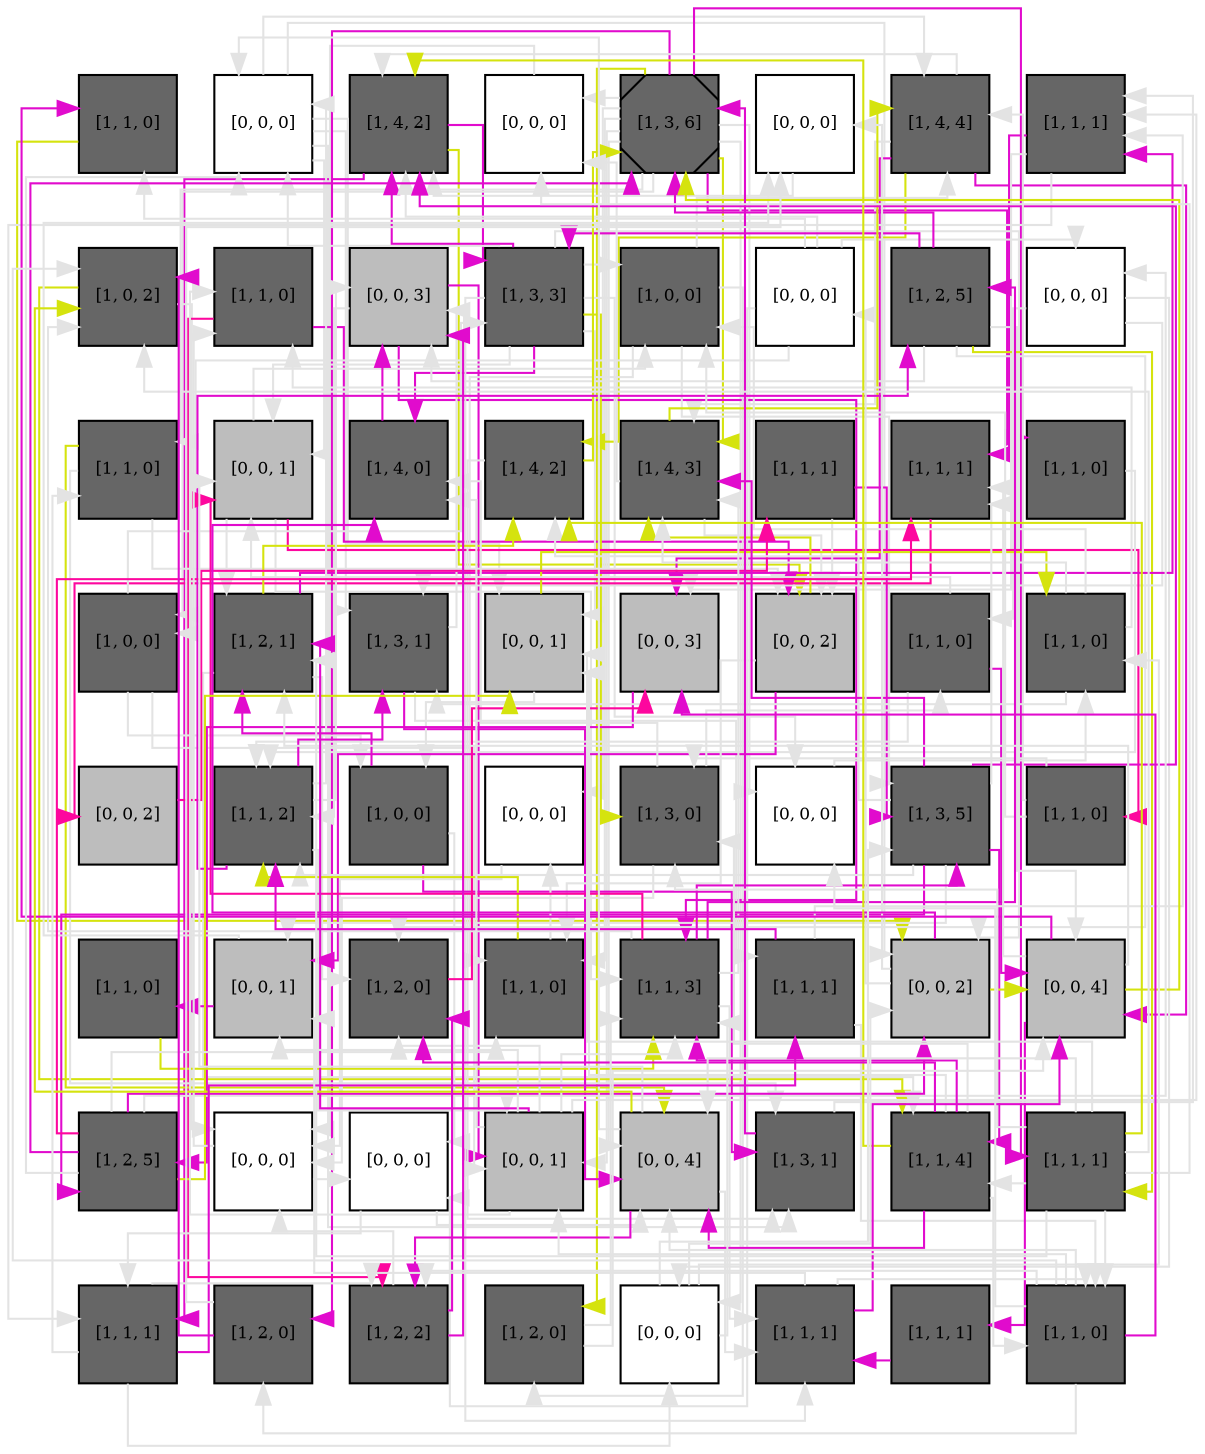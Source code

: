 digraph layout  {
rankdir=TB;
splines=ortho;
node [fixedsize=false, style=filled, width="0.6"];
edge [constraint=false];
0 [fillcolor="#666666", fontsize=8, label="[1, 1, 0]", shape=square, tooltip="name:  Cas3_dummy ,\nin_degree: 2,\nout_degree: 1"];
1 [fillcolor="#FFFFFF", fontsize=8, label="[0, 0, 0]", shape=square, tooltip="name: None,\nin_degree: 4,\nout_degree: 6"];
2 [fillcolor="#666666", fontsize=8, label="[1, 4, 2]", shape=square, tooltip="name:  Cas9 ,\nin_degree: 6,\nout_degree: 3"];
3 [fillcolor="#FFFFFF", fontsize=8, label="[0, 0, 0]", shape=square, tooltip="name: None,\nin_degree: 3,\nout_degree: 1"];
4 [fillcolor="#666666", fontsize=8, label="[1, 3, 6]", shape=Msquare, tooltip="name:  Cas8 ,\nin_degree: 5,\nout_degree: 14"];
5 [fillcolor="#FFFFFF", fontsize=8, label="[0, 0, 0]", shape=square, tooltip="name: None,\nin_degree: 3,\nout_degree: 1"];
6 [fillcolor="#666666", fontsize=8, label="[1, 4, 4]", shape=square, tooltip="name:  IAP ,\nin_degree: 4,\nout_degree: 5"];
7 [fillcolor="#666666", fontsize=8, label="[1, 1, 1]", shape=square, tooltip="name:  TRAF2 ,\nin_degree: 4,\nout_degree: 3"];
8 [fillcolor="#666666", fontsize=8, label="[1, 0, 2]", shape=square, tooltip="name:  GF ,\nin_degree: 5,\nout_degree: 2"];
9 [fillcolor="#666666", fontsize=8, label="[1, 1, 0]", shape=square, tooltip="name:  GFR ,\nin_degree: 3,\nout_degree: 2"];
10 [fillcolor="#bdbdbd", fontsize=8, label="[0, 0, 3]", shape=square, tooltip="name: None,\nin_degree: 5,\nout_degree: 3"];
11 [fillcolor="#666666", fontsize=8, label="[1, 3, 3]", shape=square, tooltip="name:  BclX ,\nin_degree: 3,\nout_degree: 10"];
12 [fillcolor="#666666", fontsize=8, label="[1, 0, 0]", shape=square, tooltip="name: GF,\nin_degree: 4,\nout_degree: 4"];
13 [fillcolor="#FFFFFF", fontsize=8, label="[0, 0, 0]", shape=square, tooltip="name: None,\nin_degree: 1,\nout_degree: 5"];
14 [fillcolor="#666666", fontsize=8, label="[1, 2, 5]", shape=square, tooltip="name:  BAD ,\nin_degree: 2,\nout_degree: 6"];
15 [fillcolor="#FFFFFF", fontsize=8, label="[0, 0, 0]", shape=square, tooltip="name: None,\nin_degree: 2,\nout_degree: 3"];
16 [fillcolor="#666666", fontsize=8, label="[1, 1, 0]", shape=square, tooltip="name:  Cas12 ,\nin_degree: 2,\nout_degree: 3"];
17 [fillcolor="#bdbdbd", fontsize=8, label="[0, 0, 1]", shape=square, tooltip="name: None,\nin_degree: 5,\nout_degree: 4"];
18 [fillcolor="#666666", fontsize=8, label="[1, 4, 0]", shape=square, tooltip="name:  BID ,\nin_degree: 4,\nout_degree: 1"];
19 [fillcolor="#666666", fontsize=8, label="[1, 4, 2]", shape=square, tooltip="name:  APC ,\nin_degree: 4,\nout_degree: 2"];
20 [fillcolor="#666666", fontsize=8, label="[1, 4, 3]", shape=square, tooltip="name:  Cas3 ,\nin_degree: 6,\nout_degree: 3"];
21 [fillcolor="#666666", fontsize=8, label="[1, 1, 1]", shape=square, tooltip="name:  NFkB ,\nin_degree: 1,\nout_degree: 2"];
22 [fillcolor="#666666", fontsize=8, label="[1, 1, 1]", shape=square, tooltip="name:  TNFR1 ,\nin_degree: 4,\nout_degree: 1"];
23 [fillcolor="#666666", fontsize=8, label="[1, 1, 0]", shape=square, tooltip="name:  TNFR2 ,\nin_degree: 1,\nout_degree: 1"];
24 [fillcolor="#666666", fontsize=8, label="[1, 0, 0]", shape=square, tooltip="name: TNF,\nin_degree: 2,\nout_degree: 3"];
25 [fillcolor="#666666", fontsize=8, label="[1, 2, 1]", shape=square, tooltip="name:  Mito ,\nin_degree: 5,\nout_degree: 4"];
26 [fillcolor="#666666", fontsize=8, label="[1, 3, 1]", shape=square, tooltip="name:  IKK ,\nin_degree: 4,\nout_degree: 3"];
27 [fillcolor="#bdbdbd", fontsize=8, label="[0, 0, 1]", shape=square, tooltip="name: None,\nin_degree: 5,\nout_degree: 2"];
28 [fillcolor="#bdbdbd", fontsize=8, label="[0, 0, 3]", shape=square, tooltip="name: None,\nin_degree: 4,\nout_degree: 1"];
29 [fillcolor="#bdbdbd", fontsize=8, label="[0, 0, 2]", shape=square, tooltip="name: None,\nin_degree: 5,\nout_degree: 3"];
30 [fillcolor="#666666", fontsize=8, label="[1, 1, 0]", shape=square, tooltip="name:  TRAF ,\nin_degree: 2,\nout_degree: 3"];
31 [fillcolor="#666666", fontsize=8, label="[1, 1, 0]", shape=square, tooltip="name:  A20 ,\nin_degree: 3,\nout_degree: 4"];
32 [fillcolor="#bdbdbd", fontsize=8, label="[0, 0, 2]", shape=square, tooltip="name: None,\nin_degree: 1,\nout_degree: 1"];
33 [fillcolor="#666666", fontsize=8, label="[1, 1, 2]", shape=square, tooltip="name:  AKT ,\nin_degree: 6,\nout_degree: 5"];
34 [fillcolor="#666666", fontsize=8, label="[1, 0, 0]", shape=square, tooltip="name:  TNF ,\nin_degree: 2,\nout_degree: 3"];
35 [fillcolor="#FFFFFF", fontsize=8, label="[0, 0, 0]", shape=square, tooltip="name: None,\nin_degree: 2,\nout_degree: 1"];
36 [fillcolor="#666666", fontsize=8, label="[1, 3, 0]", shape=square, tooltip="name:  PIP3 ,\nin_degree: 4,\nout_degree: 3"];
37 [fillcolor="#FFFFFF", fontsize=8, label="[0, 0, 0]", shape=square, tooltip="name: None,\nin_degree: 3,\nout_degree: 1"];
38 [fillcolor="#666666", fontsize=8, label="[1, 3, 5]", shape=square, tooltip="name:  p53 ,\nin_degree: 4,\nout_degree: 8"];
39 [fillcolor="#666666", fontsize=8, label="[1, 1, 0]", shape=square, tooltip="name:  PI3K ,\nin_degree: 1,\nout_degree: 3"];
40 [fillcolor="#666666", fontsize=8, label="[1, 1, 0]", shape=square, tooltip="name:  PIP2 ,\nin_degree: 1,\nout_degree: 1"];
41 [fillcolor="#bdbdbd", fontsize=8, label="[0, 0, 1]", shape=square, tooltip="name: None,\nin_degree: 4,\nout_degree: 2"];
42 [fillcolor="#666666", fontsize=8, label="[1, 2, 0]", shape=square, tooltip="name:  IkB ,\nin_degree: 5,\nout_degree: 1"];
43 [fillcolor="#666666", fontsize=8, label="[1, 1, 0]", shape=square, tooltip="name:  Apaf1 ,\nin_degree: 4,\nout_degree: 2"];
44 [fillcolor="#666666", fontsize=8, label="[1, 1, 3]", shape=square, tooltip="name:  JNK ,\nin_degree: 7,\nout_degree: 6"];
45 [fillcolor="#666666", fontsize=8, label="[1, 1, 1]", shape=square, tooltip="name:  RIP ,\nin_degree: 2,\nout_degree: 3"];
46 [fillcolor="#bdbdbd", fontsize=8, label="[0, 0, 2]", shape=square, tooltip="name: None,\nin_degree: 5,\nout_degree: 4"];
47 [fillcolor="#bdbdbd", fontsize=8, label="[0, 0, 4]", shape=square, tooltip="name: None,\nin_degree: 6,\nout_degree: 5"];
48 [fillcolor="#666666", fontsize=8, label="[1, 2, 5]", shape=square, tooltip="name:  Cas6 ,\nin_degree: 2,\nout_degree: 7"];
49 [fillcolor="#FFFFFF", fontsize=8, label="[0, 0, 0]", shape=square, tooltip="name: None,\nin_degree: 5,\nout_degree: 2"];
50 [fillcolor="#FFFFFF", fontsize=8, label="[0, 0, 0]", shape=square, tooltip="name: None,\nin_degree: 3,\nout_degree: 2"];
51 [fillcolor="#bdbdbd", fontsize=8, label="[0, 0, 1]", shape=square, tooltip="name: None,\nin_degree: 5,\nout_degree: 7"];
52 [fillcolor="#bdbdbd", fontsize=8, label="[0, 0, 4]", shape=square, tooltip="name: None,\nin_degree: 7,\nout_degree: 5"];
53 [fillcolor="#666666", fontsize=8, label="[1, 3, 1]", shape=square, tooltip="name:  Cas7 ,\nin_degree: 4,\nout_degree: 2"];
54 [fillcolor="#666666", fontsize=8, label="[1, 1, 4]", shape=square, tooltip="name:  TRADD ,\nin_degree: 4,\nout_degree: 7"];
55 [fillcolor="#666666", fontsize=8, label="[1, 1, 1]", shape=square, tooltip="name:  PTEN ,\nin_degree: 2,\nout_degree: 9"];
56 [fillcolor="#666666", fontsize=8, label="[1, 1, 1]", shape=square, tooltip="name:  NIK ,\nin_degree: 3,\nout_degree: 4"];
57 [fillcolor="#666666", fontsize=8, label="[1, 2, 0]", shape=square, tooltip="name:  JNKK ,\nin_degree: 2,\nout_degree: 2"];
58 [fillcolor="#666666", fontsize=8, label="[1, 2, 2]", shape=square, tooltip="name:  Mdm2 ,\nin_degree: 4,\nout_degree: 3"];
59 [fillcolor="#666666", fontsize=8, label="[1, 2, 0]", shape=square, tooltip="name:  DNADamageEvent ,\nin_degree: 2,\nout_degree: 2"];
60 [fillcolor="#FFFFFF", fontsize=8, label="[0, 0, 0]", shape=square, tooltip="name: None,\nin_degree: 3,\nout_degree: 4"];
61 [fillcolor="#666666", fontsize=8, label="[1, 1, 1]", shape=square, tooltip="name:  MEKK1 ,\nin_degree: 4,\nout_degree: 3"];
62 [fillcolor="#666666", fontsize=8, label="[1, 1, 1]", shape=square, tooltip="name:  cFLIP ,\nin_degree: 1,\nout_degree: 1"];
63 [fillcolor="#666666", fontsize=8, label="[1, 1, 0]", shape=square, tooltip="name:  FADD ,\nin_degree: 4,\nout_degree: 7"];
0 -> 46  [color="#D5E30E", style="penwidth(0.1)", tooltip="0( Cas3_dummy ) to 59( DNADamageEvent )", weight=1];
1 -> 27  [color=grey89, style="penwidth(0.1)", tooltip=" ", weight=1];
1 -> 17  [color=grey89, style="penwidth(0.1)", tooltip=" ", weight=1];
1 -> 53  [color=grey89, style="penwidth(0.1)", tooltip=" ", weight=1];
1 -> 6  [color=grey89, style="penwidth(0.1)", tooltip=" ", weight=1];
1 -> 26  [color=grey89, style="penwidth(0.1)", tooltip=" ", weight=1];
1 -> 46  [color=grey89, style="penwidth(0.1)", tooltip=" ", weight=1];
2 -> 29  [color="#D5E30E", style="penwidth(0.1)", tooltip="2( Cas9 ) to 19( APC )", weight=1];
2 -> 56  [color="#E10BCD", style="penwidth(0.1)", tooltip="54( TRADD ) to 45( RIP )", weight=1];
2 -> 11  [color="#E10BCD", style="penwidth(0.1)", tooltip="21( NFkB ) to 11( BclX )", weight=1];
3 -> 49  [color=grey89, style="penwidth(0.1)", tooltip=" ", weight=1];
4 -> 43  [color=grey89, style="penwidth(0.1)", tooltip=" ", weight=1];
4 -> 51  [color=grey89, style="penwidth(0.1)", tooltip=" ", weight=1];
4 -> 37  [color=grey89, style="penwidth(0.1)", tooltip=" ", weight=1];
4 -> 55  [color="#E10BCD", style="penwidth(0.1)", tooltip="38( p53 ) to 55( PTEN )", weight=1];
4 -> 57  [color="#E10BCD", style="penwidth(0.1)", tooltip="33( AKT ) to 57( JNKK )", weight=1];
4 -> 20  [color="#D5E30E", style="penwidth(0.1)", tooltip="25( Mito ) to 6( IAP )", weight=1];
4 -> 52  [color=grey89, style="penwidth(0.1)", tooltip=" ", weight=1];
4 -> 35  [color=grey89, style="penwidth(0.1)", tooltip=" ", weight=1];
4 -> 3  [color=grey89, style="penwidth(0.1)", tooltip=" ", weight=1];
4 -> 59  [color="#D5E30E", style="penwidth(0.1)", tooltip="20( Cas3 ) to 59( DNADamageEvent )", weight=1];
4 -> 16  [color=grey89, style="penwidth(0.1)", tooltip=" ", weight=1];
4 -> 60  [color=grey89, style="penwidth(0.1)", tooltip=" ", weight=1];
4 -> 24  [color=grey89, style="penwidth(0.1)", tooltip=" ", weight=1];
4 -> 23  [color="#E10BCD", style="penwidth(0.1)", tooltip="34( TNF ) to 23( TNFR2 )", weight=1];
5 -> 2  [color=grey89, style="penwidth(0.1)", tooltip=" ", weight=1];
6 -> 19  [color="#D5E30E", style="penwidth(0.1)", tooltip="20( Cas3 ) to 59( DNADamageEvent )", weight=1];
6 -> 28  [color="#E10BCD", style="penwidth(0.1)", tooltip="20( Cas3 ) to 48( Cas6 )", weight=1];
6 -> 2  [color=grey89, style="penwidth(0.1)", tooltip=" ", weight=1];
6 -> 20  [color=grey89, style="penwidth(0.1)", tooltip=" ", weight=1];
6 -> 47  [color="#E10BCD", style="penwidth(0.1)", tooltip="20( Cas3 ) to 0( Cas3_dummy )", weight=1];
7 -> 28  [color=grey89, style="penwidth(0.1)", tooltip=" ", weight=1];
7 -> 56  [color=grey89, style="penwidth(0.1)", tooltip=" ", weight=1];
7 -> 22  [color="#E10BCD", style="penwidth(0.1)", tooltip="34( TNF ) to 22( TNFR1 )", weight=1];
8 -> 49  [color=grey89, style="penwidth(0.1)", tooltip=" ", weight=1];
8 -> 54  [color="#D5E30E", style="penwidth(0.1)", tooltip="16( Cas12 ) to 2( Cas9 )", weight=1];
9 -> 29  [color="#E10BCD", style="penwidth(0.1)", tooltip="9( GFR ) to 40( PIP2 )", weight=1];
9 -> 58  [color="#FD079E", style="penwidth(0.1)", tooltip="9( GFR ) to 39( PI3K )", weight=1];
10 -> 51  [color="#E10BCD", style="penwidth(0.1)", tooltip="18( BID ) to 25( Mito )", weight=1];
10 -> 33  [color=grey89, style="penwidth(0.1)", tooltip=" ", weight=1];
10 -> 44  [color="#E10BCD", style="penwidth(0.1)", tooltip="58( Mdm2 ) to 38( p53 )", weight=1];
11 -> 36  [color="#D5E30E", style="penwidth(0.1)", tooltip="40( PIP2 ) to 36( PIP3 )", weight=1];
11 -> 2  [color="#E10BCD", style="penwidth(0.1)", tooltip="33( AKT ) to 2( Cas9 )", weight=1];
11 -> 17  [color=grey89, style="penwidth(0.1)", tooltip=" ", weight=1];
11 -> 1  [color=grey89, style="penwidth(0.1)", tooltip=" ", weight=1];
11 -> 27  [color=grey89, style="penwidth(0.1)", tooltip=" ", weight=1];
11 -> 61  [color=grey89, style="penwidth(0.1)", tooltip=" ", weight=1];
11 -> 46  [color=grey89, style="penwidth(0.1)", tooltip=" ", weight=1];
11 -> 12  [color=grey89, style="penwidth(0.1)", tooltip=" ", weight=1];
11 -> 18  [color="#E10BCD", style="penwidth(0.1)", tooltip="44( JNK ) to 18( BID )", weight=1];
11 -> 37  [color=grey89, style="penwidth(0.1)", tooltip=" ", weight=1];
12 -> 38  [color=grey89, style="penwidth(0.1)", tooltip=" ", weight=1];
12 -> 59  [color=grey89, style="penwidth(0.1)", tooltip=" ", weight=1];
12 -> 6  [color=grey89, style="penwidth(0.1)", tooltip=" ", weight=1];
12 -> 43  [color=grey89, style="penwidth(0.1)", tooltip=" ", weight=1];
13 -> 24  [color=grey89, style="penwidth(0.1)", tooltip=" ", weight=1];
13 -> 0  [color=grey89, style="penwidth(0.1)", tooltip=" ", weight=1];
13 -> 2  [color=grey89, style="penwidth(0.1)", tooltip=" ", weight=1];
13 -> 15  [color=grey89, style="penwidth(0.1)", tooltip=" ", weight=1];
13 -> 50  [color=grey89, style="penwidth(0.1)", tooltip=" ", weight=1];
14 -> 11  [color="#E10BCD", style="penwidth(0.1)", tooltip="44( JNK ) to 18( BID )", weight=1];
14 -> 4  [color="#E10BCD", style="penwidth(0.1)", tooltip="33( AKT ) to 57( JNKK )", weight=1];
14 -> 42  [color=grey89, style="penwidth(0.1)", tooltip=" ", weight=1];
14 -> 55  [color="#D5E30E", style="penwidth(0.1)", tooltip="43( Apaf1 ) to 19( APC )", weight=1];
14 -> 47  [color=grey89, style="penwidth(0.1)", tooltip=" ", weight=1];
14 -> 10  [color=grey89, style="penwidth(0.1)", tooltip=" ", weight=1];
15 -> 60  [color=grey89, style="penwidth(0.1)", tooltip=" ", weight=1];
15 -> 30  [color=grey89, style="penwidth(0.1)", tooltip=" ", weight=1];
15 -> 26  [color=grey89, style="penwidth(0.1)", tooltip=" ", weight=1];
16 -> 52  [color="#D5E30E", style="penwidth(0.1)", tooltip="16( Cas12 ) to 2( Cas9 )", weight=1];
16 -> 29  [color=grey89, style="penwidth(0.1)", tooltip=" ", weight=1];
16 -> 53  [color=grey89, style="penwidth(0.1)", tooltip=" ", weight=1];
17 -> 39  [color="#FD079E", style="penwidth(0.1)", tooltip="9( GFR ) to 39( PI3K )", weight=1];
17 -> 12  [color=grey89, style="penwidth(0.1)", tooltip=" ", weight=1];
17 -> 44  [color=grey89, style="penwidth(0.1)", tooltip=" ", weight=1];
17 -> 25  [color=grey89, style="penwidth(0.1)", tooltip=" ", weight=1];
18 -> 10  [color="#E10BCD", style="penwidth(0.1)", tooltip="18( BID ) to 25( Mito )", weight=1];
19 -> 53  [color=grey89, style="penwidth(0.1)", tooltip=" ", weight=1];
19 -> 4  [color="#D5E30E", style="penwidth(0.1)", tooltip="25( Mito ) to 6( IAP )", weight=1];
20 -> 29  [color=grey89, style="penwidth(0.1)", tooltip=" ", weight=1];
20 -> 6  [color="#D5E30E", style="penwidth(0.1)", tooltip="25( Mito ) to 6( IAP )", weight=1];
20 -> 3  [color=grey89, style="penwidth(0.1)", tooltip=" ", weight=1];
21 -> 38  [color="#E10BCD", style="penwidth(0.1)", tooltip="21( NFkB ) to 11( BclX )", weight=1];
21 -> 29  [color=grey89, style="penwidth(0.1)", tooltip=" ", weight=1];
22 -> 32  [color="#FD079E", style="penwidth(0.1)", tooltip="42( IkB ) to 21( NFkB )", weight=1];
23 -> 33  [color=grey89, style="penwidth(0.1)", tooltip=" ", weight=1];
24 -> 34  [color=grey89, style="penwidth(0.1)", tooltip=" ", weight=1];
24 -> 51  [color=grey89, style="penwidth(0.1)", tooltip=" ", weight=1];
24 -> 11  [color=grey89, style="penwidth(0.1)", tooltip=" ", weight=1];
25 -> 19  [color="#D5E30E", style="penwidth(0.1)", tooltip="25( Mito ) to 6( IAP )", weight=1];
25 -> 42  [color=grey89, style="penwidth(0.1)", tooltip=" ", weight=1];
25 -> 54  [color=grey89, style="penwidth(0.1)", tooltip=" ", weight=1];
25 -> 7  [color="#E10BCD", style="penwidth(0.1)", tooltip="34( TNF ) to 22( TNFR1 )", weight=1];
26 -> 52  [color="#E10BCD", style="penwidth(0.1)", tooltip="26( IKK ) to 42( IkB )", weight=1];
26 -> 10  [color=grey89, style="penwidth(0.1)", tooltip=" ", weight=1];
26 -> 45  [color=grey89, style="penwidth(0.1)", tooltip=" ", weight=1];
27 -> 31  [color="#D5E30E", style="penwidth(0.1)", tooltip="21( NFkB ) to 31( A20 )", weight=1];
27 -> 34  [color=grey89, style="penwidth(0.1)", tooltip=" ", weight=1];
28 -> 48  [color="#E10BCD", style="penwidth(0.1)", tooltip="20( Cas3 ) to 48( Cas6 )", weight=1];
29 -> 41  [color="#E10BCD", style="penwidth(0.1)", tooltip="9( GFR ) to 40( PIP2 )", weight=1];
29 -> 20  [color="#D5E30E", style="penwidth(0.1)", tooltip="2( Cas9 ) to 19( APC )", weight=1];
29 -> 43  [color=grey89, style="penwidth(0.1)", tooltip=" ", weight=1];
30 -> 47  [color="#E10BCD", style="penwidth(0.1)", tooltip="30( TRAF ) to 61( MEKK1 )", weight=1];
30 -> 33  [color=grey89, style="penwidth(0.1)", tooltip=" ", weight=1];
30 -> 17  [color=grey89, style="penwidth(0.1)", tooltip=" ", weight=1];
31 -> 26  [color=grey89, style="penwidth(0.1)", tooltip=" ", weight=1];
31 -> 9  [color=grey89, style="penwidth(0.1)", tooltip=" ", weight=1];
31 -> 20  [color=grey89, style="penwidth(0.1)", tooltip=" ", weight=1];
31 -> 12  [color=grey89, style="penwidth(0.1)", tooltip=" ", weight=1];
32 -> 21  [color="#FD079E", style="penwidth(0.1)", tooltip="42( IkB ) to 21( NFkB )", weight=1];
33 -> 10  [color=grey89, style="penwidth(0.1)", tooltip=" ", weight=1];
33 -> 26  [color="#E10BCD", style="penwidth(0.1)", tooltip="56( NIK ) to 26( IKK )", weight=1];
33 -> 14  [color="#E10BCD", style="penwidth(0.1)", tooltip="33( AKT ) to 57( JNKK )", weight=1];
33 -> 51  [color=grey89, style="penwidth(0.1)", tooltip=" ", weight=1];
33 -> 1  [color=grey89, style="penwidth(0.1)", tooltip=" ", weight=1];
34 -> 50  [color=grey89, style="penwidth(0.1)", tooltip=" ", weight=1];
34 -> 25  [color="#E10BCD", style="penwidth(0.1)", tooltip="34( TNF ) to 22( TNFR1 )", weight=1];
34 -> 53  [color="#E10BCD", style="penwidth(0.1)", tooltip="34( TNF ) to 23( TNFR2 )", weight=1];
35 -> 49  [color=grey89, style="penwidth(0.1)", tooltip=" ", weight=1];
36 -> 30  [color=grey89, style="penwidth(0.1)", tooltip=" ", weight=1];
36 -> 18  [color=grey89, style="penwidth(0.1)", tooltip=" ", weight=1];
36 -> 49  [color=grey89, style="penwidth(0.1)", tooltip=" ", weight=1];
37 -> 31  [color=grey89, style="penwidth(0.1)", tooltip=" ", weight=1];
38 -> 48  [color="#E10BCD", style="penwidth(0.1)", tooltip="38( p53 ) to 55( PTEN )", weight=1];
38 -> 54  [color="#E10BCD", style="penwidth(0.1)", tooltip="38( p53 ) to 58( Mdm2 )", weight=1];
38 -> 2  [color="#E10BCD", style="penwidth(0.1)", tooltip="21( NFkB ) to 11( BclX )", weight=1];
38 -> 22  [color=grey89, style="penwidth(0.1)", tooltip=" ", weight=1];
38 -> 19  [color=grey89, style="penwidth(0.1)", tooltip=" ", weight=1];
38 -> 33  [color=grey89, style="penwidth(0.1)", tooltip=" ", weight=1];
38 -> 20  [color="#E10BCD", style="penwidth(0.1)", tooltip="21( NFkB ) to 6( IAP )", weight=1];
38 -> 41  [color=grey89, style="penwidth(0.1)", tooltip=" ", weight=1];
39 -> 6  [color=grey89, style="penwidth(0.1)", tooltip=" ", weight=1];
39 -> 12  [color=grey89, style="penwidth(0.1)", tooltip=" ", weight=1];
39 -> 36  [color=grey89, style="penwidth(0.1)", tooltip=" ", weight=1];
40 -> 44  [color="#D5E30E", style="penwidth(0.1)", tooltip="40( PIP2 ) to 36( PIP3 )", weight=1];
41 -> 40  [color="#E10BCD", style="penwidth(0.1)", tooltip="9( GFR ) to 40( PIP2 )", weight=1];
41 -> 5  [color=grey89, style="penwidth(0.1)", tooltip=" ", weight=1];
42 -> 28  [color="#FD079E", style="penwidth(0.1)", tooltip="42( IkB ) to 21( NFkB )", weight=1];
43 -> 33  [color="#D5E30E", style="penwidth(0.1)", tooltip="43( Apaf1 ) to 19( APC )", weight=1];
43 -> 35  [color=grey89, style="penwidth(0.1)", tooltip=" ", weight=1];
44 -> 14  [color="#E10BCD", style="penwidth(0.1)", tooltip="44( JNK ) to 18( BID )", weight=1];
44 -> 17  [color="#FD079E", style="penwidth(0.1)", tooltip="9( GFR ) to 39( PI3K )", weight=1];
44 -> 38  [color="#E10BCD", style="penwidth(0.1)", tooltip="58( Mdm2 ) to 38( p53 )", weight=1];
44 -> 20  [color=grey89, style="penwidth(0.1)", tooltip=" ", weight=1];
44 -> 8  [color=grey89, style="penwidth(0.1)", tooltip=" ", weight=1];
44 -> 61  [color=grey89, style="penwidth(0.1)", tooltip=" ", weight=1];
45 -> 63  [color=grey89, style="penwidth(0.1)", tooltip=" ", weight=1];
45 -> 7  [color=grey89, style="penwidth(0.1)", tooltip=" ", weight=1];
45 -> 33  [color="#E10BCD", style="penwidth(0.1)", tooltip="56( NIK ) to 26( IKK )", weight=1];
46 -> 13  [color=grey89, style="penwidth(0.1)", tooltip=" ", weight=1];
46 -> 5  [color=grey89, style="penwidth(0.1)", tooltip=" ", weight=1];
46 -> 47  [color="#D5E30E", style="penwidth(0.1)", tooltip="0( Cas3_dummy ) to 59( DNADamageEvent )", weight=1];
46 -> 18  [color="#E10BCD", style="penwidth(0.1)", tooltip="38( p53 ) to 18( BID )", weight=1];
47 -> 0  [color="#E10BCD", style="penwidth(0.1)", tooltip="20( Cas3 ) to 0( Cas3_dummy )", weight=1];
47 -> 4  [color="#D5E30E", style="penwidth(0.1)", tooltip="0( Cas3_dummy ) to 59( DNADamageEvent )", weight=1];
47 -> 62  [color="#E10BCD", style="penwidth(0.1)", tooltip="30( TRAF ) to 61( MEKK1 )", weight=1];
47 -> 22  [color=grey89, style="penwidth(0.1)", tooltip=" ", weight=1];
47 -> 25  [color=grey89, style="penwidth(0.1)", tooltip=" ", weight=1];
48 -> 4  [color="#E10BCD", style="penwidth(0.1)", tooltip="38( p53 ) to 55( PTEN )", weight=1];
48 -> 27  [color="#D5E30E", style="penwidth(0.1)", tooltip="21( NFkB ) to 31( A20 )", weight=1];
48 -> 15  [color=grey89, style="penwidth(0.1)", tooltip=" ", weight=1];
48 -> 1  [color=grey89, style="penwidth(0.1)", tooltip=" ", weight=1];
48 -> 46  [color="#E10BCD", style="penwidth(0.1)", tooltip="38( p53 ) to 18( BID )", weight=1];
48 -> 22  [color="#FD079E", style="penwidth(0.1)", tooltip="42( IkB ) to 21( NFkB )", weight=1];
48 -> 43  [color=grey89, style="penwidth(0.1)", tooltip=" ", weight=1];
49 -> 9  [color=grey89, style="penwidth(0.1)", tooltip=" ", weight=1];
49 -> 50  [color=grey89, style="penwidth(0.1)", tooltip=" ", weight=1];
50 -> 56  [color=grey89, style="penwidth(0.1)", tooltip=" ", weight=1];
50 -> 52  [color=grey89, style="penwidth(0.1)", tooltip=" ", weight=1];
51 -> 7  [color=grey89, style="penwidth(0.1)", tooltip=" ", weight=1];
51 -> 42  [color=grey89, style="penwidth(0.1)", tooltip=" ", weight=1];
51 -> 18  [color=grey89, style="penwidth(0.1)", tooltip=" ", weight=1];
51 -> 9  [color=grey89, style="penwidth(0.1)", tooltip=" ", weight=1];
51 -> 41  [color=grey89, style="penwidth(0.1)", tooltip=" ", weight=1];
51 -> 44  [color=grey89, style="penwidth(0.1)", tooltip=" ", weight=1];
51 -> 25  [color="#E10BCD", style="penwidth(0.1)", tooltip="18( BID ) to 25( Mito )", weight=1];
52 -> 58  [color="#E10BCD", style="penwidth(0.1)", tooltip="38( p53 ) to 58( Mdm2 )", weight=1];
52 -> 17  [color=grey89, style="penwidth(0.1)", tooltip=" ", weight=1];
52 -> 8  [color="#D5E30E", style="penwidth(0.1)", tooltip="16( Cas12 ) to 2( Cas9 )", weight=1];
52 -> 1  [color=grey89, style="penwidth(0.1)", tooltip=" ", weight=1];
52 -> 61  [color=grey89, style="penwidth(0.1)", tooltip=" ", weight=1];
53 -> 7  [color=grey89, style="penwidth(0.1)", tooltip=" ", weight=1];
53 -> 4  [color="#E10BCD", style="penwidth(0.1)", tooltip="34( TNF ) to 23( TNFR2 )", weight=1];
54 -> 27  [color=grey89, style="penwidth(0.1)", tooltip=" ", weight=1];
54 -> 2  [color="#D5E30E", style="penwidth(0.1)", tooltip="16( Cas12 ) to 2( Cas9 )", weight=1];
54 -> 52  [color="#E10BCD", style="penwidth(0.1)", tooltip="38( p53 ) to 58( Mdm2 )", weight=1];
54 -> 44  [color="#E10BCD", style="penwidth(0.1)", tooltip="57( JNKK ) to 44( JNK )", weight=1];
54 -> 42  [color="#E10BCD", style="penwidth(0.1)", tooltip="21( NFkB ) to 42( IkB )", weight=1];
54 -> 36  [color=grey89, style="penwidth(0.1)", tooltip=" ", weight=1];
54 -> 63  [color=grey89, style="penwidth(0.1)", tooltip=" ", weight=1];
55 -> 3  [color=grey89, style="penwidth(0.1)", tooltip=" ", weight=1];
55 -> 25  [color=grey89, style="penwidth(0.1)", tooltip=" ", weight=1];
55 -> 19  [color="#D5E30E", style="penwidth(0.1)", tooltip="43( Apaf1 ) to 19( APC )", weight=1];
55 -> 52  [color=grey89, style="penwidth(0.1)", tooltip=" ", weight=1];
55 -> 8  [color=grey89, style="penwidth(0.1)", tooltip=" ", weight=1];
55 -> 63  [color=grey89, style="penwidth(0.1)", tooltip=" ", weight=1];
55 -> 54  [color=grey89, style="penwidth(0.1)", tooltip=" ", weight=1];
55 -> 27  [color=grey89, style="penwidth(0.1)", tooltip=" ", weight=1];
55 -> 36  [color=grey89, style="penwidth(0.1)", tooltip=" ", weight=1];
56 -> 45  [color="#E10BCD", style="penwidth(0.1)", tooltip="56( NIK ) to 26( IKK )", weight=1];
56 -> 16  [color=grey89, style="penwidth(0.1)", tooltip=" ", weight=1];
56 -> 60  [color=grey89, style="penwidth(0.1)", tooltip=" ", weight=1];
56 -> 58  [color=grey89, style="penwidth(0.1)", tooltip=" ", weight=1];
57 -> 8  [color="#E10BCD", style="penwidth(0.1)", tooltip="57( JNKK ) to 44( JNK )", weight=1];
57 -> 5  [color=grey89, style="penwidth(0.1)", tooltip=" ", weight=1];
58 -> 10  [color="#E10BCD", style="penwidth(0.1)", tooltip="58( Mdm2 ) to 38( p53 )", weight=1];
58 -> 49  [color=grey89, style="penwidth(0.1)", tooltip=" ", weight=1];
58 -> 42  [color="#E10BCD", style="penwidth(0.1)", tooltip="26( IKK ) to 42( IkB )", weight=1];
59 -> 47  [color=grey89, style="penwidth(0.1)", tooltip=" ", weight=1];
59 -> 44  [color=grey89, style="penwidth(0.1)", tooltip=" ", weight=1];
60 -> 46  [color=grey89, style="penwidth(0.1)", tooltip=" ", weight=1];
60 -> 38  [color=grey89, style="penwidth(0.1)", tooltip=" ", weight=1];
60 -> 31  [color=grey89, style="penwidth(0.1)", tooltip=" ", weight=1];
60 -> 44  [color=grey89, style="penwidth(0.1)", tooltip=" ", weight=1];
61 -> 47  [color="#E10BCD", style="penwidth(0.1)", tooltip="62( cFLIP ) to 4( Cas8 )", weight=1];
61 -> 63  [color=grey89, style="penwidth(0.1)", tooltip=" ", weight=1];
61 -> 41  [color=grey89, style="penwidth(0.1)", tooltip=" ", weight=1];
62 -> 61  [color="#E10BCD", style="penwidth(0.1)", tooltip="30( TRAF ) to 61( MEKK1 )", weight=1];
63 -> 37  [color=grey89, style="penwidth(0.1)", tooltip=" ", weight=1];
63 -> 51  [color=grey89, style="penwidth(0.1)", tooltip=" ", weight=1];
63 -> 52  [color=grey89, style="penwidth(0.1)", tooltip=" ", weight=1];
63 -> 28  [color="#E10BCD", style="penwidth(0.1)", tooltip="63( FADD ) to 4( Cas8 )", weight=1];
63 -> 58  [color=grey89, style="penwidth(0.1)", tooltip=" ", weight=1];
63 -> 8  [color=grey89, style="penwidth(0.1)", tooltip=" ", weight=1];
63 -> 57  [color=grey89, style="penwidth(0.1)", tooltip=" ", weight=1];
edge [constraint=true, style=invis];

0 -> 8 -> 16 -> 24 -> 32 -> 40 -> 48 -> 56;
1 -> 9 -> 17 -> 25 -> 33 -> 41 -> 49 -> 57;
2 -> 10 -> 18 -> 26 -> 34 -> 42 -> 50 -> 58;
3 -> 11 -> 19 -> 27 -> 35 -> 43 -> 51 -> 59;
4 -> 12 -> 20 -> 28 -> 36 -> 44 -> 52 -> 60;
5 -> 13 -> 21 -> 29 -> 37 -> 45 -> 53 -> 61;
6 -> 14 -> 22 -> 30 -> 38 -> 46 -> 54 -> 62;
7 -> 15 -> 23 -> 31 -> 39 -> 47 -> 55 -> 63;
rank = same {0 -> 1 -> 2 -> 3 -> 4 -> 5 -> 6 -> 7};
rank = same {8 -> 9 -> 10 -> 11 -> 12 -> 13 -> 14 -> 15};
rank = same {16 -> 17 -> 18 -> 19 -> 20 -> 21 -> 22 -> 23};
rank = same {24 -> 25 -> 26 -> 27 -> 28 -> 29 -> 30 -> 31};
rank = same {32 -> 33 -> 34 -> 35 -> 36 -> 37 -> 38 -> 39};
rank = same {40 -> 41 -> 42 -> 43 -> 44 -> 45 -> 46 -> 47};
rank = same {48 -> 49 -> 50 -> 51 -> 52 -> 53 -> 54 -> 55};
rank = same {56 -> 57 -> 58 -> 59 -> 60 -> 61 -> 62 -> 63};
}